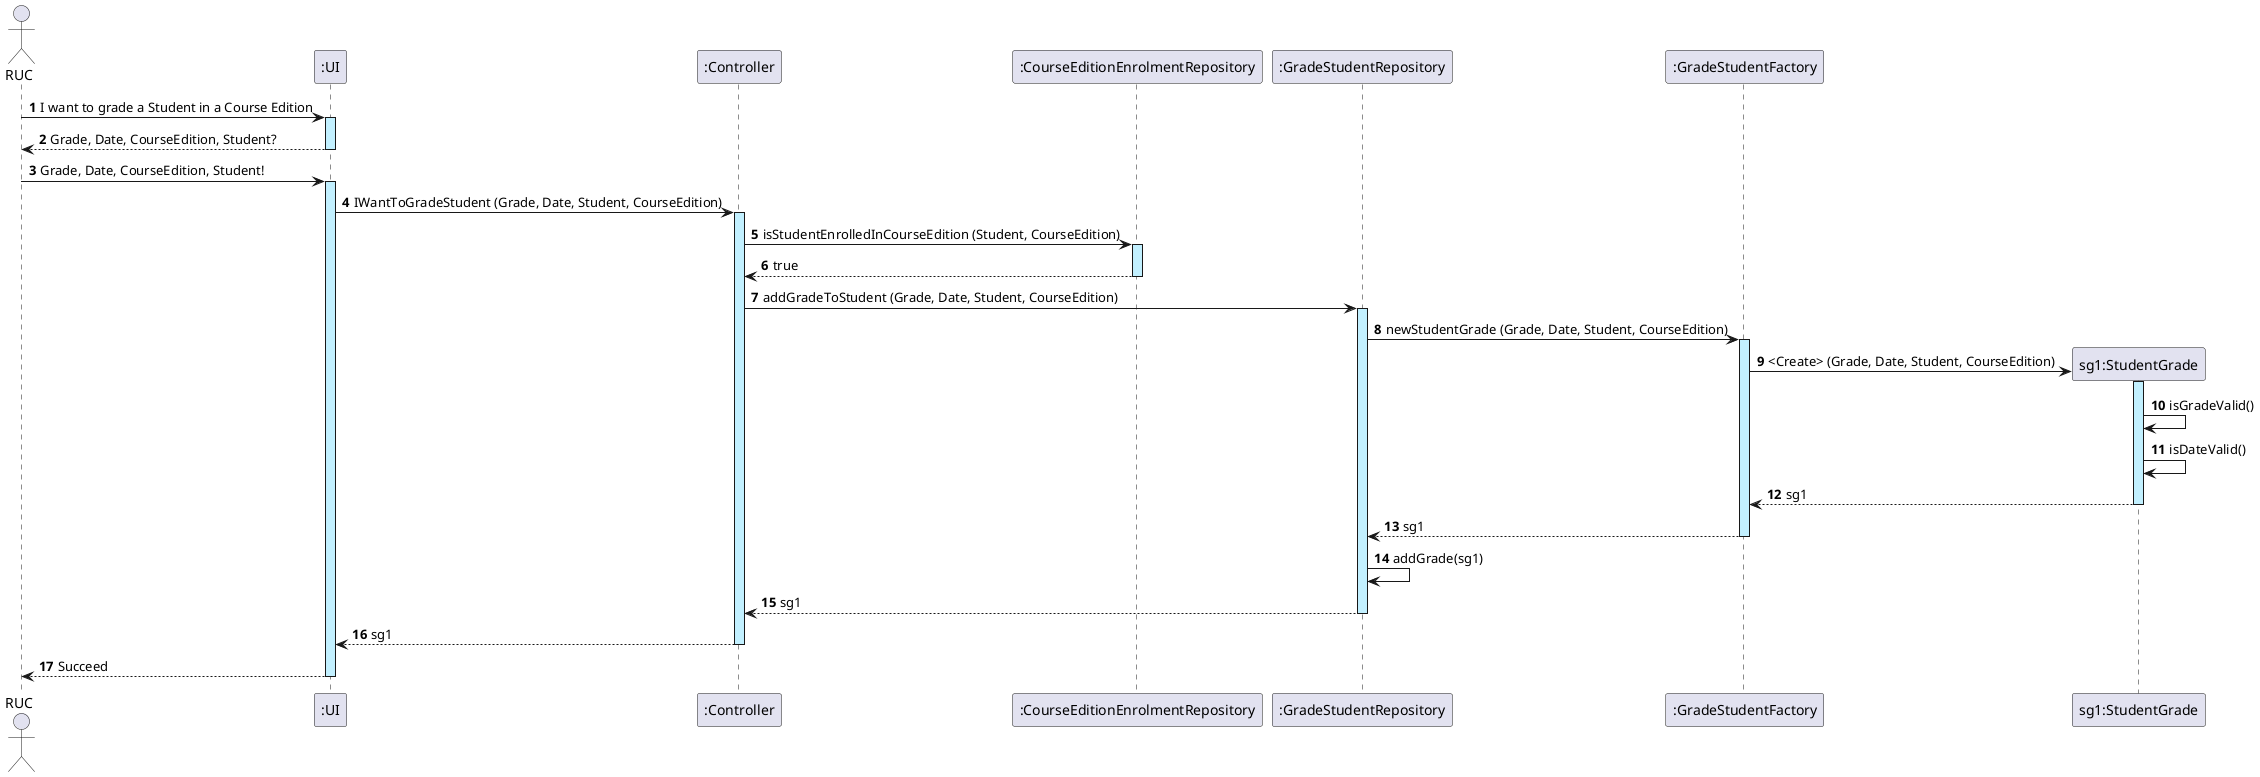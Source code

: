 @startuml
actor RUC
participant ":UI" as UI
participant ":Controller" as ctr
participant ":CourseEditionEnrolmentRepository" as CEER
participant ":GradeStudentRepository" as GR
participant ":GradeStudentFactory" as GSF

autonumber

RUC -> UI ++ #application: I want to grade a Student in a Course Edition
UI --> RUC --: Grade, Date, CourseEdition, Student?
RUC -> UI ++ #application: Grade, Date, CourseEdition, Student!
UI -> ctr ++ #application : IWantToGradeStudent (Grade, Date, Student, CourseEdition)
ctr -> CEER ++ #application : isStudentEnrolledInCourseEdition (Student, CourseEdition)
CEER --> ctr -- : true


ctr -> GR ++ #application : addGradeToStudent (Grade, Date, Student, CourseEdition)
GR -> GSF ++ #application : newStudentGrade (Grade, Date, Student, CourseEdition)



create "sg1:StudentGrade" as GS
GSF -> GS ++ #application : <Create> (Grade, Date, Student, CourseEdition)
GS -> GS : isGradeValid()
GS -> GS : isDateValid()
GS --> GSF -- : sg1
GSF --> GR -- : sg1


GR -> GR : addGrade(sg1)
GR --> ctr --: sg1
ctr --> UI --: sg1
UI --> RUC --: Succeed

@enduml
